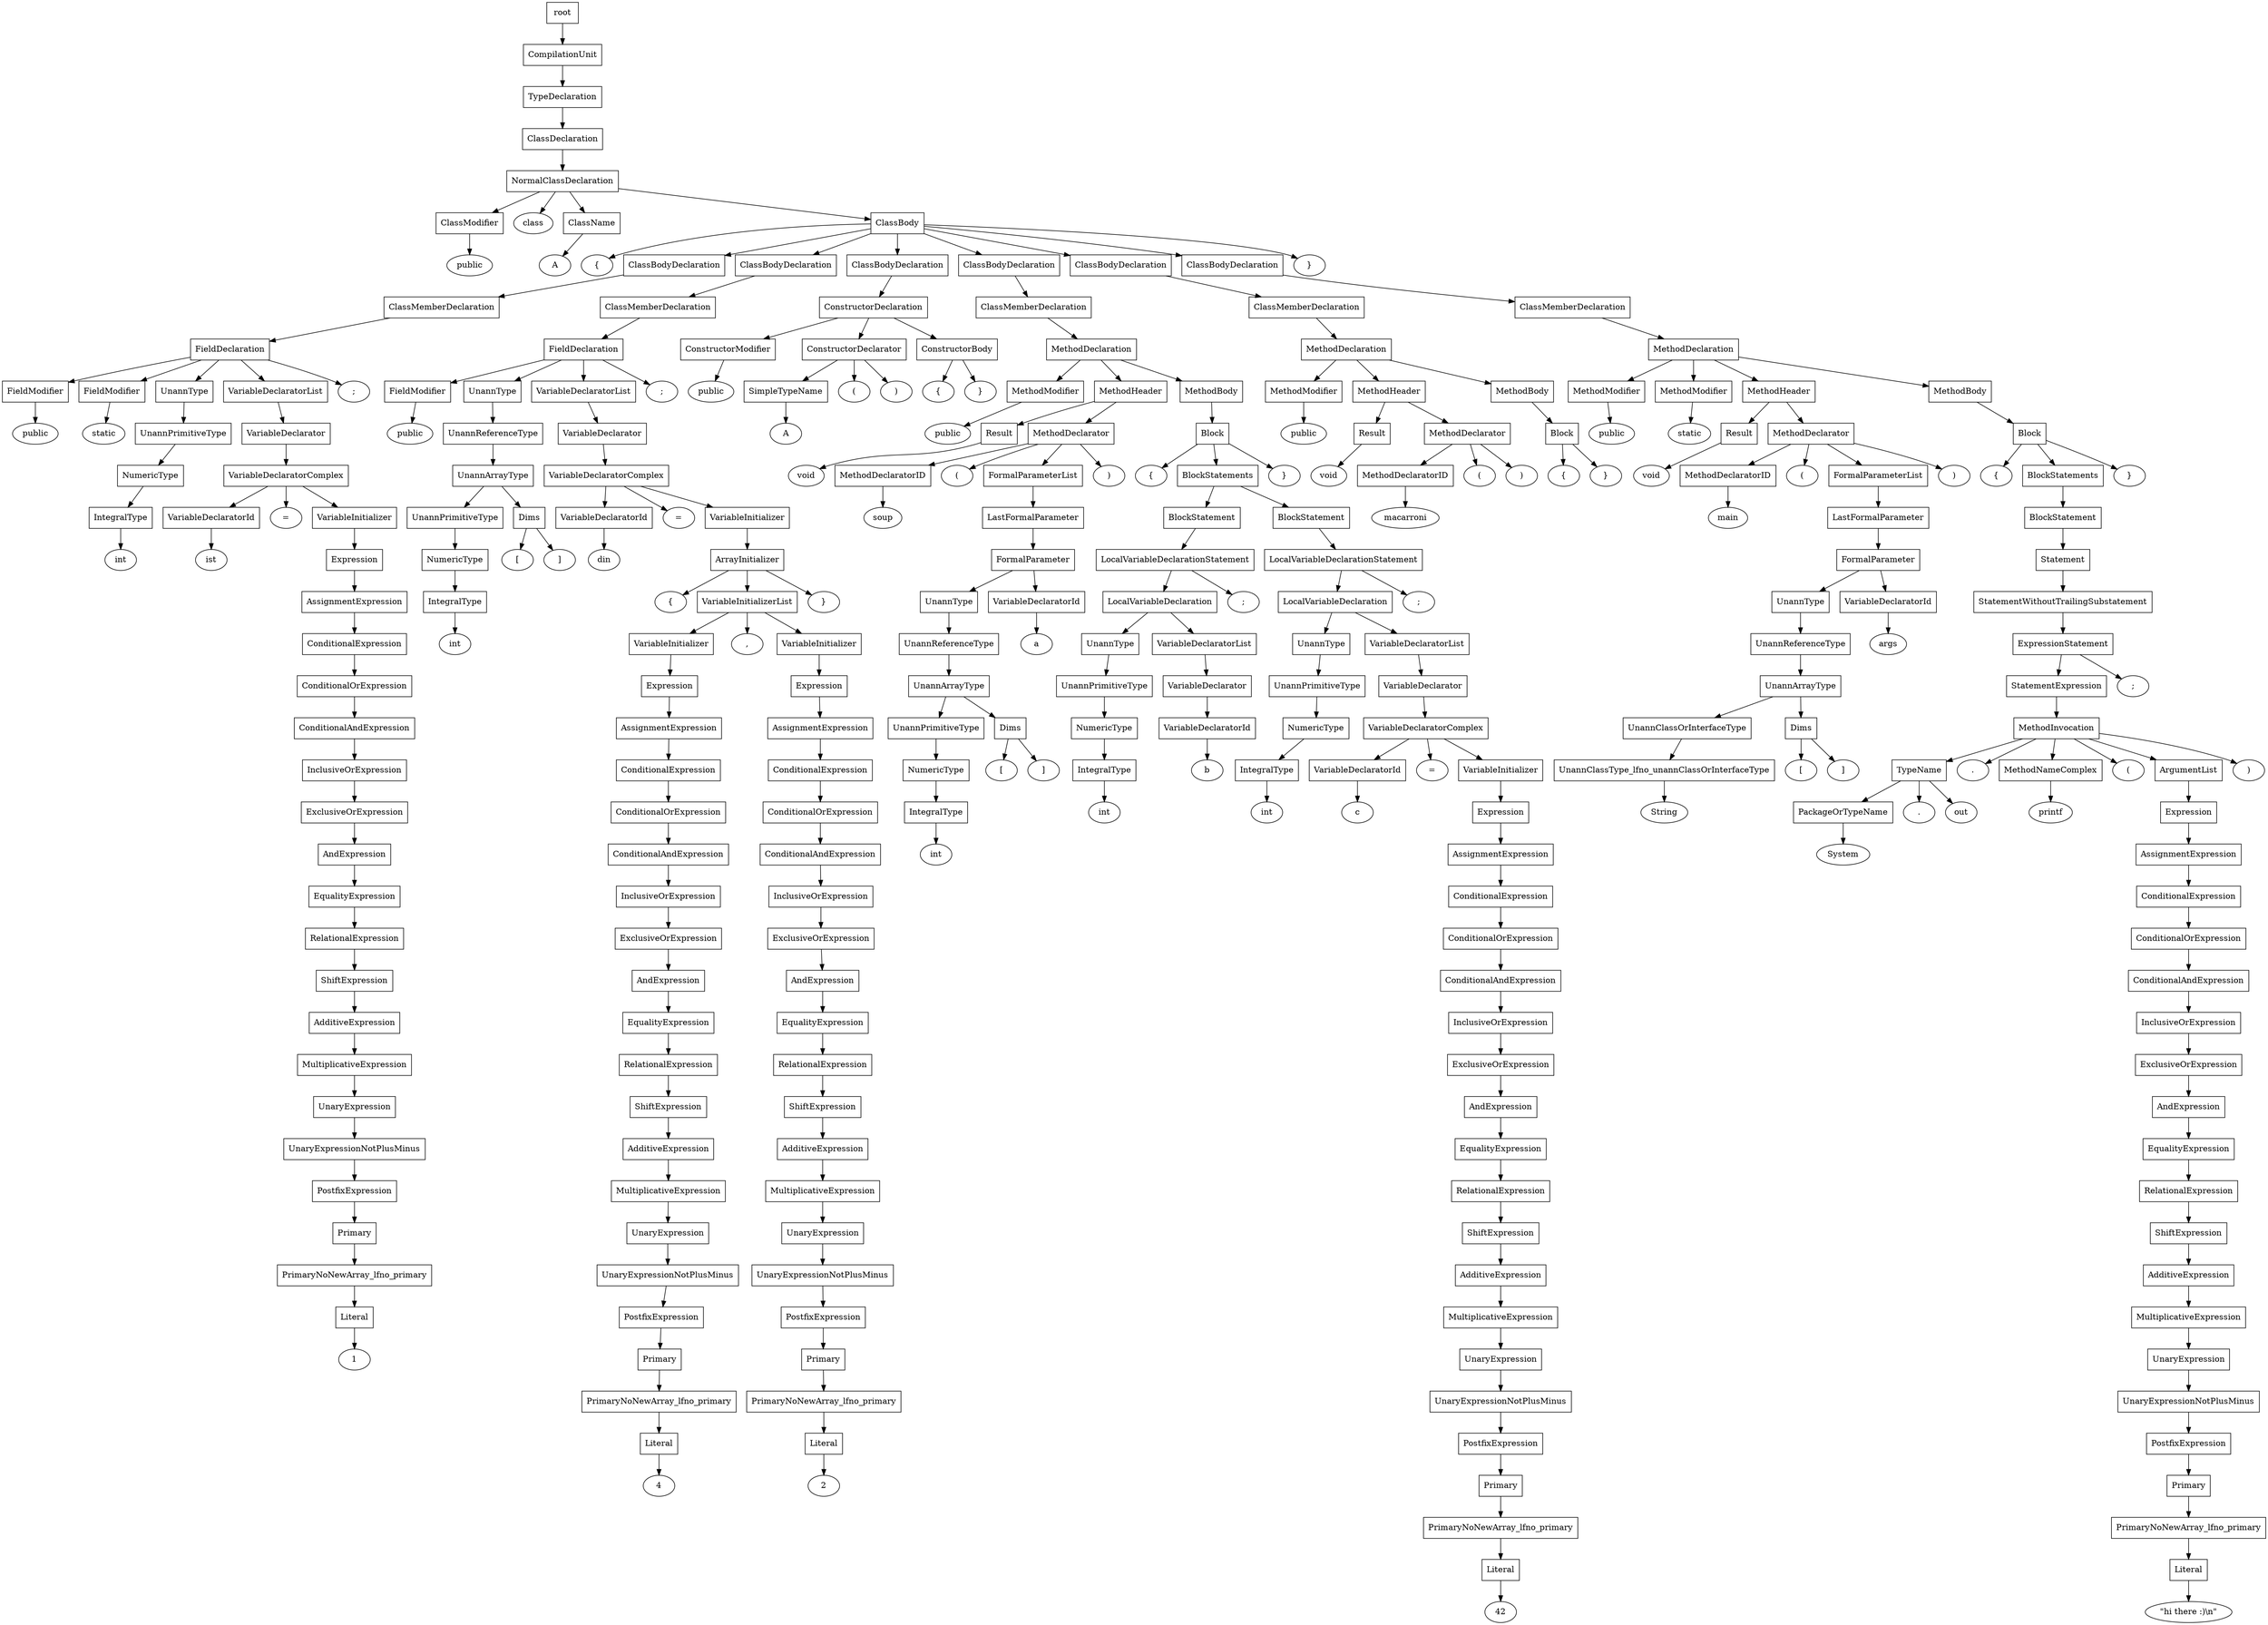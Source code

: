digraph G {
	splines="TRUE";
	n_0 [label="root", shape="rectangle"]
	n_0 -> n_1
	n_1 [label="CompilationUnit", shape="rectangle"]
	n_1 -> n_2
	n_2 [label="TypeDeclaration", shape="rectangle"]
	n_2 -> n_3
	n_3 [label="ClassDeclaration", shape="rectangle"]
	n_3 -> n_4
	n_4 [label="NormalClassDeclaration", shape="rectangle"]
	n_4 -> n_5
	n_5 [label="ClassModifier", shape="rectangle"]
	n_5 -> n_9
	n_9 [label="public", shape="ellipse"]
	n_4 -> n_6
	n_6 [label="class", shape="ellipse"]
	n_4 -> n_7
	n_7 [label="ClassName", shape="rectangle"]
	n_7 -> n_10
	n_10 [label="A", shape="ellipse"]
	n_4 -> n_8
	n_8 [label="ClassBody", shape="rectangle"]
	n_8 -> n_11
	n_11 [label="{", shape="ellipse"]
	n_8 -> n_12
	n_12 [label="ClassBodyDeclaration", shape="rectangle"]
	n_12 -> n_19
	n_19 [label="ClassMemberDeclaration", shape="rectangle"]
	n_19 -> n_25
	n_25 [label="FieldDeclaration", shape="rectangle"]
	n_25 -> n_33
	n_33 [label="FieldModifier", shape="rectangle"]
	n_33 -> n_58
	n_58 [label="public", shape="ellipse"]
	n_25 -> n_34
	n_34 [label="FieldModifier", shape="rectangle"]
	n_34 -> n_59
	n_59 [label="static", shape="ellipse"]
	n_25 -> n_35
	n_35 [label="UnannType", shape="rectangle"]
	n_35 -> n_60
	n_60 [label="UnannPrimitiveType", shape="rectangle"]
	n_60 -> n_79
	n_79 [label="NumericType", shape="rectangle"]
	n_79 -> n_105
	n_105 [label="IntegralType", shape="rectangle"]
	n_105 -> n_122
	n_122 [label="int", shape="ellipse"]
	n_25 -> n_36
	n_36 [label="VariableDeclaratorList", shape="rectangle"]
	n_36 -> n_61
	n_61 [label="VariableDeclarator", shape="rectangle"]
	n_61 -> n_80
	n_80 [label="VariableDeclaratorComplex", shape="rectangle"]
	n_80 -> n_106
	n_106 [label="VariableDeclaratorId", shape="rectangle"]
	n_106 -> n_123
	n_123 [label="ist", shape="ellipse"]
	n_80 -> n_107
	n_107 [label="=", shape="ellipse"]
	n_80 -> n_108
	n_108 [label="VariableInitializer", shape="rectangle"]
	n_108 -> n_124
	n_124 [label="Expression", shape="rectangle"]
	n_124 -> n_135
	n_135 [label="AssignmentExpression", shape="rectangle"]
	n_135 -> n_149
	n_149 [label="ConditionalExpression", shape="rectangle"]
	n_149 -> n_163
	n_163 [label="ConditionalOrExpression", shape="rectangle"]
	n_163 -> n_174
	n_174 [label="ConditionalAndExpression", shape="rectangle"]
	n_174 -> n_186
	n_186 [label="InclusiveOrExpression", shape="rectangle"]
	n_186 -> n_207
	n_207 [label="ExclusiveOrExpression", shape="rectangle"]
	n_207 -> n_221
	n_221 [label="AndExpression", shape="rectangle"]
	n_221 -> n_228
	n_228 [label="EqualityExpression", shape="rectangle"]
	n_228 -> n_233
	n_233 [label="RelationalExpression", shape="rectangle"]
	n_233 -> n_238
	n_238 [label="ShiftExpression", shape="rectangle"]
	n_238 -> n_243
	n_243 [label="AdditiveExpression", shape="rectangle"]
	n_243 -> n_248
	n_248 [label="MultiplicativeExpression", shape="rectangle"]
	n_248 -> n_253
	n_253 [label="UnaryExpression", shape="rectangle"]
	n_253 -> n_258
	n_258 [label="UnaryExpressionNotPlusMinus", shape="rectangle"]
	n_258 -> n_263
	n_263 [label="PostfixExpression", shape="rectangle"]
	n_263 -> n_268
	n_268 [label="Primary", shape="rectangle"]
	n_268 -> n_273
	n_273 [label="PrimaryNoNewArray_lfno_primary", shape="rectangle"]
	n_273 -> n_278
	n_278 [label="Literal", shape="rectangle"]
	n_278 -> n_283
	n_283 [label="1", shape="ellipse"]
	n_25 -> n_37
	n_37 [label=";", shape="ellipse"]
	n_8 -> n_13
	n_13 [label="ClassBodyDeclaration", shape="rectangle"]
	n_13 -> n_20
	n_20 [label="ClassMemberDeclaration", shape="rectangle"]
	n_20 -> n_26
	n_26 [label="FieldDeclaration", shape="rectangle"]
	n_26 -> n_38
	n_38 [label="FieldModifier", shape="rectangle"]
	n_38 -> n_62
	n_62 [label="public", shape="ellipse"]
	n_26 -> n_39
	n_39 [label="UnannType", shape="rectangle"]
	n_39 -> n_63
	n_63 [label="UnannReferenceType", shape="rectangle"]
	n_63 -> n_81
	n_81 [label="UnannArrayType", shape="rectangle"]
	n_81 -> n_109
	n_109 [label="UnannPrimitiveType", shape="rectangle"]
	n_109 -> n_125
	n_125 [label="NumericType", shape="rectangle"]
	n_125 -> n_136
	n_136 [label="IntegralType", shape="rectangle"]
	n_136 -> n_150
	n_150 [label="int", shape="ellipse"]
	n_81 -> n_110
	n_110 [label="Dims", shape="rectangle"]
	n_110 -> n_126
	n_126 [label="[", shape="ellipse"]
	n_110 -> n_127
	n_127 [label="]", shape="ellipse"]
	n_26 -> n_40
	n_40 [label="VariableDeclaratorList", shape="rectangle"]
	n_40 -> n_64
	n_64 [label="VariableDeclarator", shape="rectangle"]
	n_64 -> n_82
	n_82 [label="VariableDeclaratorComplex", shape="rectangle"]
	n_82 -> n_111
	n_111 [label="VariableDeclaratorId", shape="rectangle"]
	n_111 -> n_128
	n_128 [label="din", shape="ellipse"]
	n_82 -> n_112
	n_112 [label="=", shape="ellipse"]
	n_82 -> n_113
	n_113 [label="VariableInitializer", shape="rectangle"]
	n_113 -> n_129
	n_129 [label="ArrayInitializer", shape="rectangle"]
	n_129 -> n_137
	n_137 [label="{", shape="ellipse"]
	n_129 -> n_138
	n_138 [label="VariableInitializerList", shape="rectangle"]
	n_138 -> n_151
	n_151 [label="VariableInitializer", shape="rectangle"]
	n_151 -> n_164
	n_164 [label="Expression", shape="rectangle"]
	n_164 -> n_175
	n_175 [label="AssignmentExpression", shape="rectangle"]
	n_175 -> n_187
	n_187 [label="ConditionalExpression", shape="rectangle"]
	n_187 -> n_208
	n_208 [label="ConditionalOrExpression", shape="rectangle"]
	n_208 -> n_222
	n_222 [label="ConditionalAndExpression", shape="rectangle"]
	n_222 -> n_229
	n_229 [label="InclusiveOrExpression", shape="rectangle"]
	n_229 -> n_234
	n_234 [label="ExclusiveOrExpression", shape="rectangle"]
	n_234 -> n_239
	n_239 [label="AndExpression", shape="rectangle"]
	n_239 -> n_244
	n_244 [label="EqualityExpression", shape="rectangle"]
	n_244 -> n_249
	n_249 [label="RelationalExpression", shape="rectangle"]
	n_249 -> n_254
	n_254 [label="ShiftExpression", shape="rectangle"]
	n_254 -> n_259
	n_259 [label="AdditiveExpression", shape="rectangle"]
	n_259 -> n_264
	n_264 [label="MultiplicativeExpression", shape="rectangle"]
	n_264 -> n_269
	n_269 [label="UnaryExpression", shape="rectangle"]
	n_269 -> n_274
	n_274 [label="UnaryExpressionNotPlusMinus", shape="rectangle"]
	n_274 -> n_279
	n_279 [label="PostfixExpression", shape="rectangle"]
	n_279 -> n_284
	n_284 [label="Primary", shape="rectangle"]
	n_284 -> n_288
	n_288 [label="PrimaryNoNewArray_lfno_primary", shape="rectangle"]
	n_288 -> n_292
	n_292 [label="Literal", shape="rectangle"]
	n_292 -> n_296
	n_296 [label="4", shape="ellipse"]
	n_138 -> n_152
	n_152 [label=",", shape="ellipse"]
	n_138 -> n_153
	n_153 [label="VariableInitializer", shape="rectangle"]
	n_153 -> n_165
	n_165 [label="Expression", shape="rectangle"]
	n_165 -> n_176
	n_176 [label="AssignmentExpression", shape="rectangle"]
	n_176 -> n_188
	n_188 [label="ConditionalExpression", shape="rectangle"]
	n_188 -> n_209
	n_209 [label="ConditionalOrExpression", shape="rectangle"]
	n_209 -> n_223
	n_223 [label="ConditionalAndExpression", shape="rectangle"]
	n_223 -> n_230
	n_230 [label="InclusiveOrExpression", shape="rectangle"]
	n_230 -> n_235
	n_235 [label="ExclusiveOrExpression", shape="rectangle"]
	n_235 -> n_240
	n_240 [label="AndExpression", shape="rectangle"]
	n_240 -> n_245
	n_245 [label="EqualityExpression", shape="rectangle"]
	n_245 -> n_250
	n_250 [label="RelationalExpression", shape="rectangle"]
	n_250 -> n_255
	n_255 [label="ShiftExpression", shape="rectangle"]
	n_255 -> n_260
	n_260 [label="AdditiveExpression", shape="rectangle"]
	n_260 -> n_265
	n_265 [label="MultiplicativeExpression", shape="rectangle"]
	n_265 -> n_270
	n_270 [label="UnaryExpression", shape="rectangle"]
	n_270 -> n_275
	n_275 [label="UnaryExpressionNotPlusMinus", shape="rectangle"]
	n_275 -> n_280
	n_280 [label="PostfixExpression", shape="rectangle"]
	n_280 -> n_285
	n_285 [label="Primary", shape="rectangle"]
	n_285 -> n_289
	n_289 [label="PrimaryNoNewArray_lfno_primary", shape="rectangle"]
	n_289 -> n_293
	n_293 [label="Literal", shape="rectangle"]
	n_293 -> n_297
	n_297 [label="2", shape="ellipse"]
	n_129 -> n_139
	n_139 [label="}", shape="ellipse"]
	n_26 -> n_41
	n_41 [label=";", shape="ellipse"]
	n_8 -> n_14
	n_14 [label="ClassBodyDeclaration", shape="rectangle"]
	n_14 -> n_21
	n_21 [label="ConstructorDeclaration", shape="rectangle"]
	n_21 -> n_27
	n_27 [label="ConstructorModifier", shape="rectangle"]
	n_27 -> n_42
	n_42 [label="public", shape="ellipse"]
	n_21 -> n_28
	n_28 [label="ConstructorDeclarator", shape="rectangle"]
	n_28 -> n_43
	n_43 [label="SimpleTypeName", shape="rectangle"]
	n_43 -> n_65
	n_65 [label="A", shape="ellipse"]
	n_28 -> n_44
	n_44 [label="(", shape="ellipse"]
	n_28 -> n_45
	n_45 [label=")", shape="ellipse"]
	n_21 -> n_29
	n_29 [label="ConstructorBody", shape="rectangle"]
	n_29 -> n_46
	n_46 [label="{", shape="ellipse"]
	n_29 -> n_47
	n_47 [label="}", shape="ellipse"]
	n_8 -> n_15
	n_15 [label="ClassBodyDeclaration", shape="rectangle"]
	n_15 -> n_22
	n_22 [label="ClassMemberDeclaration", shape="rectangle"]
	n_22 -> n_30
	n_30 [label="MethodDeclaration", shape="rectangle"]
	n_30 -> n_48
	n_48 [label="MethodModifier", shape="rectangle"]
	n_48 -> n_66
	n_66 [label="public", shape="ellipse"]
	n_30 -> n_49
	n_49 [label="MethodHeader", shape="rectangle"]
	n_49 -> n_67
	n_67 [label="Result", shape="rectangle"]
	n_67 -> n_83
	n_83 [label="void", shape="ellipse"]
	n_49 -> n_68
	n_68 [label="MethodDeclarator", shape="rectangle"]
	n_68 -> n_84
	n_84 [label="MethodDeclaratorID", shape="rectangle"]
	n_84 -> n_114
	n_114 [label="soup", shape="ellipse"]
	n_68 -> n_85
	n_85 [label="(", shape="ellipse"]
	n_68 -> n_86
	n_86 [label="FormalParameterList", shape="rectangle"]
	n_86 -> n_115
	n_115 [label="LastFormalParameter", shape="rectangle"]
	n_115 -> n_130
	n_130 [label="FormalParameter", shape="rectangle"]
	n_130 -> n_140
	n_140 [label="UnannType", shape="rectangle"]
	n_140 -> n_154
	n_154 [label="UnannReferenceType", shape="rectangle"]
	n_154 -> n_166
	n_166 [label="UnannArrayType", shape="rectangle"]
	n_166 -> n_177
	n_177 [label="UnannPrimitiveType", shape="rectangle"]
	n_177 -> n_189
	n_189 [label="NumericType", shape="rectangle"]
	n_189 -> n_210
	n_210 [label="IntegralType", shape="rectangle"]
	n_210 -> n_224
	n_224 [label="int", shape="ellipse"]
	n_166 -> n_178
	n_178 [label="Dims", shape="rectangle"]
	n_178 -> n_190
	n_190 [label="[", shape="ellipse"]
	n_178 -> n_191
	n_191 [label="]", shape="ellipse"]
	n_130 -> n_141
	n_141 [label="VariableDeclaratorId", shape="rectangle"]
	n_141 -> n_155
	n_155 [label="a", shape="ellipse"]
	n_68 -> n_87
	n_87 [label=")", shape="ellipse"]
	n_30 -> n_50
	n_50 [label="MethodBody", shape="rectangle"]
	n_50 -> n_69
	n_69 [label="Block", shape="rectangle"]
	n_69 -> n_88
	n_88 [label="{", shape="ellipse"]
	n_69 -> n_89
	n_89 [label="BlockStatements", shape="rectangle"]
	n_89 -> n_116
	n_116 [label="BlockStatement", shape="rectangle"]
	n_116 -> n_131
	n_131 [label="LocalVariableDeclarationStatement", shape="rectangle"]
	n_131 -> n_142
	n_142 [label="LocalVariableDeclaration", shape="rectangle"]
	n_142 -> n_156
	n_156 [label="UnannType", shape="rectangle"]
	n_156 -> n_167
	n_167 [label="UnannPrimitiveType", shape="rectangle"]
	n_167 -> n_179
	n_179 [label="NumericType", shape="rectangle"]
	n_179 -> n_192
	n_192 [label="IntegralType", shape="rectangle"]
	n_192 -> n_211
	n_211 [label="int", shape="ellipse"]
	n_142 -> n_157
	n_157 [label="VariableDeclaratorList", shape="rectangle"]
	n_157 -> n_168
	n_168 [label="VariableDeclarator", shape="rectangle"]
	n_168 -> n_180
	n_180 [label="VariableDeclaratorId", shape="rectangle"]
	n_180 -> n_193
	n_193 [label="b", shape="ellipse"]
	n_131 -> n_143
	n_143 [label=";", shape="ellipse"]
	n_89 -> n_117
	n_117 [label="BlockStatement", shape="rectangle"]
	n_117 -> n_132
	n_132 [label="LocalVariableDeclarationStatement", shape="rectangle"]
	n_132 -> n_144
	n_144 [label="LocalVariableDeclaration", shape="rectangle"]
	n_144 -> n_158
	n_158 [label="UnannType", shape="rectangle"]
	n_158 -> n_169
	n_169 [label="UnannPrimitiveType", shape="rectangle"]
	n_169 -> n_181
	n_181 [label="NumericType", shape="rectangle"]
	n_181 -> n_194
	n_194 [label="IntegralType", shape="rectangle"]
	n_194 -> n_212
	n_212 [label="int", shape="ellipse"]
	n_144 -> n_159
	n_159 [label="VariableDeclaratorList", shape="rectangle"]
	n_159 -> n_170
	n_170 [label="VariableDeclarator", shape="rectangle"]
	n_170 -> n_182
	n_182 [label="VariableDeclaratorComplex", shape="rectangle"]
	n_182 -> n_195
	n_195 [label="VariableDeclaratorId", shape="rectangle"]
	n_195 -> n_213
	n_213 [label="c", shape="ellipse"]
	n_182 -> n_196
	n_196 [label="=", shape="ellipse"]
	n_182 -> n_197
	n_197 [label="VariableInitializer", shape="rectangle"]
	n_197 -> n_214
	n_214 [label="Expression", shape="rectangle"]
	n_214 -> n_225
	n_225 [label="AssignmentExpression", shape="rectangle"]
	n_225 -> n_231
	n_231 [label="ConditionalExpression", shape="rectangle"]
	n_231 -> n_236
	n_236 [label="ConditionalOrExpression", shape="rectangle"]
	n_236 -> n_241
	n_241 [label="ConditionalAndExpression", shape="rectangle"]
	n_241 -> n_246
	n_246 [label="InclusiveOrExpression", shape="rectangle"]
	n_246 -> n_251
	n_251 [label="ExclusiveOrExpression", shape="rectangle"]
	n_251 -> n_256
	n_256 [label="AndExpression", shape="rectangle"]
	n_256 -> n_261
	n_261 [label="EqualityExpression", shape="rectangle"]
	n_261 -> n_266
	n_266 [label="RelationalExpression", shape="rectangle"]
	n_266 -> n_271
	n_271 [label="ShiftExpression", shape="rectangle"]
	n_271 -> n_276
	n_276 [label="AdditiveExpression", shape="rectangle"]
	n_276 -> n_281
	n_281 [label="MultiplicativeExpression", shape="rectangle"]
	n_281 -> n_286
	n_286 [label="UnaryExpression", shape="rectangle"]
	n_286 -> n_290
	n_290 [label="UnaryExpressionNotPlusMinus", shape="rectangle"]
	n_290 -> n_294
	n_294 [label="PostfixExpression", shape="rectangle"]
	n_294 -> n_298
	n_298 [label="Primary", shape="rectangle"]
	n_298 -> n_300
	n_300 [label="PrimaryNoNewArray_lfno_primary", shape="rectangle"]
	n_300 -> n_302
	n_302 [label="Literal", shape="rectangle"]
	n_302 -> n_304
	n_304 [label="42", shape="ellipse"]
	n_132 -> n_145
	n_145 [label=";", shape="ellipse"]
	n_69 -> n_90
	n_90 [label="}", shape="ellipse"]
	n_8 -> n_16
	n_16 [label="ClassBodyDeclaration", shape="rectangle"]
	n_16 -> n_23
	n_23 [label="ClassMemberDeclaration", shape="rectangle"]
	n_23 -> n_31
	n_31 [label="MethodDeclaration", shape="rectangle"]
	n_31 -> n_51
	n_51 [label="MethodModifier", shape="rectangle"]
	n_51 -> n_70
	n_70 [label="public", shape="ellipse"]
	n_31 -> n_52
	n_52 [label="MethodHeader", shape="rectangle"]
	n_52 -> n_71
	n_71 [label="Result", shape="rectangle"]
	n_71 -> n_91
	n_91 [label="void", shape="ellipse"]
	n_52 -> n_72
	n_72 [label="MethodDeclarator", shape="rectangle"]
	n_72 -> n_92
	n_92 [label="MethodDeclaratorID", shape="rectangle"]
	n_92 -> n_118
	n_118 [label="macarroni", shape="ellipse"]
	n_72 -> n_93
	n_93 [label="(", shape="ellipse"]
	n_72 -> n_94
	n_94 [label=")", shape="ellipse"]
	n_31 -> n_53
	n_53 [label="MethodBody", shape="rectangle"]
	n_53 -> n_73
	n_73 [label="Block", shape="rectangle"]
	n_73 -> n_95
	n_95 [label="{", shape="ellipse"]
	n_73 -> n_96
	n_96 [label="}", shape="ellipse"]
	n_8 -> n_17
	n_17 [label="ClassBodyDeclaration", shape="rectangle"]
	n_17 -> n_24
	n_24 [label="ClassMemberDeclaration", shape="rectangle"]
	n_24 -> n_32
	n_32 [label="MethodDeclaration", shape="rectangle"]
	n_32 -> n_54
	n_54 [label="MethodModifier", shape="rectangle"]
	n_54 -> n_74
	n_74 [label="public", shape="ellipse"]
	n_32 -> n_55
	n_55 [label="MethodModifier", shape="rectangle"]
	n_55 -> n_75
	n_75 [label="static", shape="ellipse"]
	n_32 -> n_56
	n_56 [label="MethodHeader", shape="rectangle"]
	n_56 -> n_76
	n_76 [label="Result", shape="rectangle"]
	n_76 -> n_97
	n_97 [label="void", shape="ellipse"]
	n_56 -> n_77
	n_77 [label="MethodDeclarator", shape="rectangle"]
	n_77 -> n_98
	n_98 [label="MethodDeclaratorID", shape="rectangle"]
	n_98 -> n_119
	n_119 [label="main", shape="ellipse"]
	n_77 -> n_99
	n_99 [label="(", shape="ellipse"]
	n_77 -> n_100
	n_100 [label="FormalParameterList", shape="rectangle"]
	n_100 -> n_120
	n_120 [label="LastFormalParameter", shape="rectangle"]
	n_120 -> n_133
	n_133 [label="FormalParameter", shape="rectangle"]
	n_133 -> n_146
	n_146 [label="UnannType", shape="rectangle"]
	n_146 -> n_160
	n_160 [label="UnannReferenceType", shape="rectangle"]
	n_160 -> n_171
	n_171 [label="UnannArrayType", shape="rectangle"]
	n_171 -> n_183
	n_183 [label="UnannClassOrInterfaceType", shape="rectangle"]
	n_183 -> n_198
	n_198 [label="UnannClassType_lfno_unannClassOrInterfaceType", shape="rectangle"]
	n_198 -> n_215
	n_215 [label="String", shape="ellipse"]
	n_171 -> n_184
	n_184 [label="Dims", shape="rectangle"]
	n_184 -> n_199
	n_199 [label="[", shape="ellipse"]
	n_184 -> n_200
	n_200 [label="]", shape="ellipse"]
	n_133 -> n_147
	n_147 [label="VariableDeclaratorId", shape="rectangle"]
	n_147 -> n_161
	n_161 [label="args", shape="ellipse"]
	n_77 -> n_101
	n_101 [label=")", shape="ellipse"]
	n_32 -> n_57
	n_57 [label="MethodBody", shape="rectangle"]
	n_57 -> n_78
	n_78 [label="Block", shape="rectangle"]
	n_78 -> n_102
	n_102 [label="{", shape="ellipse"]
	n_78 -> n_103
	n_103 [label="BlockStatements", shape="rectangle"]
	n_103 -> n_121
	n_121 [label="BlockStatement", shape="rectangle"]
	n_121 -> n_134
	n_134 [label="Statement", shape="rectangle"]
	n_134 -> n_148
	n_148 [label="StatementWithoutTrailingSubstatement", shape="rectangle"]
	n_148 -> n_162
	n_162 [label="ExpressionStatement", shape="rectangle"]
	n_162 -> n_172
	n_172 [label="StatementExpression", shape="rectangle"]
	n_172 -> n_185
	n_185 [label="MethodInvocation", shape="rectangle"]
	n_185 -> n_201
	n_201 [label="TypeName", shape="rectangle"]
	n_201 -> n_216
	n_216 [label="PackageOrTypeName", shape="rectangle"]
	n_216 -> n_226
	n_226 [label="System", shape="ellipse"]
	n_201 -> n_217
	n_217 [label=".", shape="ellipse"]
	n_201 -> n_218
	n_218 [label="out", shape="ellipse"]
	n_185 -> n_202
	n_202 [label=".", shape="ellipse"]
	n_185 -> n_203
	n_203 [label="MethodNameComplex", shape="rectangle"]
	n_203 -> n_219
	n_219 [label="printf", shape="ellipse"]
	n_185 -> n_204
	n_204 [label="(", shape="ellipse"]
	n_185 -> n_205
	n_205 [label="ArgumentList", shape="rectangle"]
	n_205 -> n_220
	n_220 [label="Expression", shape="rectangle"]
	n_220 -> n_227
	n_227 [label="AssignmentExpression", shape="rectangle"]
	n_227 -> n_232
	n_232 [label="ConditionalExpression", shape="rectangle"]
	n_232 -> n_237
	n_237 [label="ConditionalOrExpression", shape="rectangle"]
	n_237 -> n_242
	n_242 [label="ConditionalAndExpression", shape="rectangle"]
	n_242 -> n_247
	n_247 [label="InclusiveOrExpression", shape="rectangle"]
	n_247 -> n_252
	n_252 [label="ExclusiveOrExpression", shape="rectangle"]
	n_252 -> n_257
	n_257 [label="AndExpression", shape="rectangle"]
	n_257 -> n_262
	n_262 [label="EqualityExpression", shape="rectangle"]
	n_262 -> n_267
	n_267 [label="RelationalExpression", shape="rectangle"]
	n_267 -> n_272
	n_272 [label="ShiftExpression", shape="rectangle"]
	n_272 -> n_277
	n_277 [label="AdditiveExpression", shape="rectangle"]
	n_277 -> n_282
	n_282 [label="MultiplicativeExpression", shape="rectangle"]
	n_282 -> n_287
	n_287 [label="UnaryExpression", shape="rectangle"]
	n_287 -> n_291
	n_291 [label="UnaryExpressionNotPlusMinus", shape="rectangle"]
	n_291 -> n_295
	n_295 [label="PostfixExpression", shape="rectangle"]
	n_295 -> n_299
	n_299 [label="Primary", shape="rectangle"]
	n_299 -> n_301
	n_301 [label="PrimaryNoNewArray_lfno_primary", shape="rectangle"]
	n_301 -> n_303
	n_303 [label="Literal", shape="rectangle"]
	n_303 -> n_305
	n_305 [label="\"hi there :)\\n\"", shape="ellipse"]
	n_185 -> n_206
	n_206 [label=")", shape="ellipse"]
	n_162 -> n_173
	n_173 [label=";", shape="ellipse"]
	n_78 -> n_104
	n_104 [label="}", shape="ellipse"]
	n_8 -> n_18
	n_18 [label="}", shape="ellipse"]
}